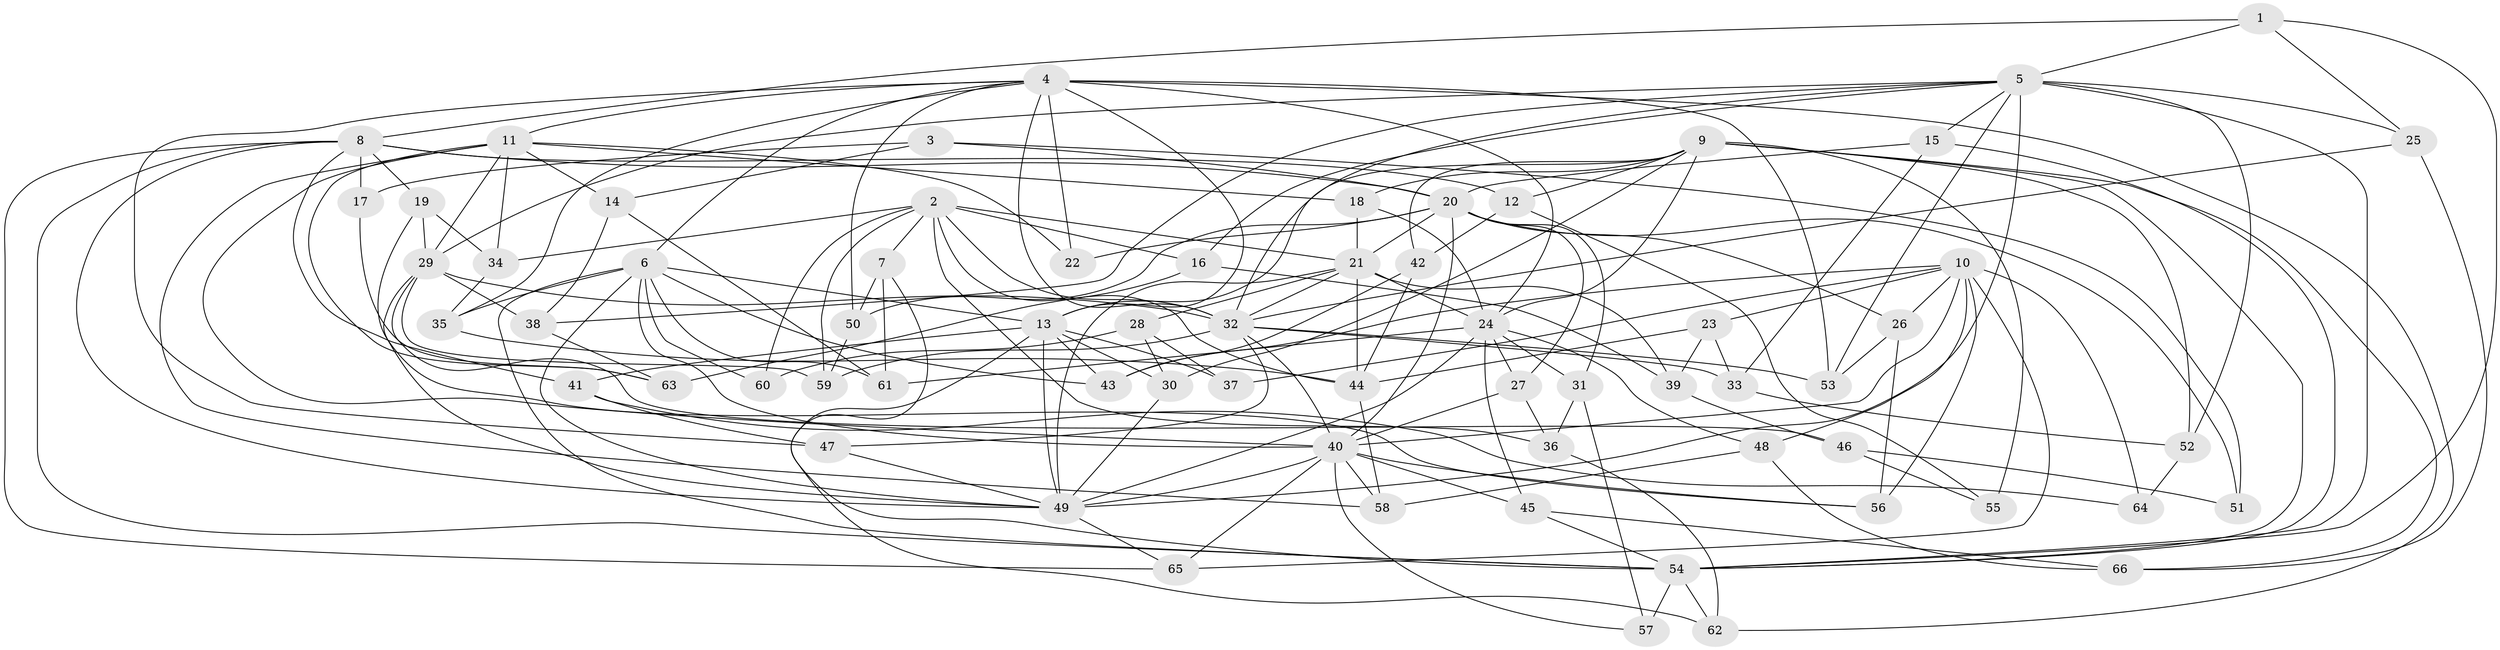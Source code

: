 // original degree distribution, {4: 1.0}
// Generated by graph-tools (version 1.1) at 2025/38/03/09/25 02:38:13]
// undirected, 66 vertices, 179 edges
graph export_dot {
graph [start="1"]
  node [color=gray90,style=filled];
  1;
  2;
  3;
  4;
  5;
  6;
  7;
  8;
  9;
  10;
  11;
  12;
  13;
  14;
  15;
  16;
  17;
  18;
  19;
  20;
  21;
  22;
  23;
  24;
  25;
  26;
  27;
  28;
  29;
  30;
  31;
  32;
  33;
  34;
  35;
  36;
  37;
  38;
  39;
  40;
  41;
  42;
  43;
  44;
  45;
  46;
  47;
  48;
  49;
  50;
  51;
  52;
  53;
  54;
  55;
  56;
  57;
  58;
  59;
  60;
  61;
  62;
  63;
  64;
  65;
  66;
  1 -- 5 [weight=1.0];
  1 -- 8 [weight=1.0];
  1 -- 25 [weight=1.0];
  1 -- 54 [weight=1.0];
  2 -- 7 [weight=1.0];
  2 -- 16 [weight=1.0];
  2 -- 21 [weight=1.0];
  2 -- 32 [weight=1.0];
  2 -- 34 [weight=1.0];
  2 -- 36 [weight=1.0];
  2 -- 44 [weight=3.0];
  2 -- 59 [weight=1.0];
  2 -- 60 [weight=2.0];
  3 -- 14 [weight=1.0];
  3 -- 17 [weight=1.0];
  3 -- 20 [weight=1.0];
  3 -- 51 [weight=1.0];
  4 -- 6 [weight=1.0];
  4 -- 11 [weight=1.0];
  4 -- 13 [weight=1.0];
  4 -- 22 [weight=1.0];
  4 -- 24 [weight=2.0];
  4 -- 32 [weight=1.0];
  4 -- 35 [weight=1.0];
  4 -- 47 [weight=1.0];
  4 -- 50 [weight=1.0];
  4 -- 53 [weight=1.0];
  4 -- 62 [weight=1.0];
  5 -- 15 [weight=1.0];
  5 -- 16 [weight=1.0];
  5 -- 25 [weight=1.0];
  5 -- 29 [weight=1.0];
  5 -- 32 [weight=2.0];
  5 -- 38 [weight=1.0];
  5 -- 49 [weight=1.0];
  5 -- 52 [weight=1.0];
  5 -- 53 [weight=1.0];
  5 -- 54 [weight=1.0];
  6 -- 13 [weight=1.0];
  6 -- 35 [weight=1.0];
  6 -- 40 [weight=1.0];
  6 -- 43 [weight=1.0];
  6 -- 49 [weight=1.0];
  6 -- 54 [weight=2.0];
  6 -- 60 [weight=1.0];
  6 -- 61 [weight=1.0];
  7 -- 50 [weight=1.0];
  7 -- 54 [weight=1.0];
  7 -- 61 [weight=1.0];
  8 -- 12 [weight=1.0];
  8 -- 17 [weight=2.0];
  8 -- 19 [weight=1.0];
  8 -- 20 [weight=1.0];
  8 -- 41 [weight=1.0];
  8 -- 49 [weight=1.0];
  8 -- 54 [weight=1.0];
  8 -- 65 [weight=1.0];
  9 -- 12 [weight=1.0];
  9 -- 13 [weight=1.0];
  9 -- 18 [weight=1.0];
  9 -- 24 [weight=2.0];
  9 -- 30 [weight=1.0];
  9 -- 42 [weight=1.0];
  9 -- 52 [weight=1.0];
  9 -- 54 [weight=1.0];
  9 -- 55 [weight=2.0];
  9 -- 66 [weight=1.0];
  10 -- 23 [weight=1.0];
  10 -- 26 [weight=1.0];
  10 -- 37 [weight=1.0];
  10 -- 40 [weight=1.0];
  10 -- 43 [weight=1.0];
  10 -- 48 [weight=1.0];
  10 -- 56 [weight=1.0];
  10 -- 64 [weight=2.0];
  10 -- 65 [weight=1.0];
  11 -- 14 [weight=1.0];
  11 -- 18 [weight=1.0];
  11 -- 22 [weight=2.0];
  11 -- 29 [weight=1.0];
  11 -- 34 [weight=1.0];
  11 -- 40 [weight=1.0];
  11 -- 58 [weight=1.0];
  11 -- 63 [weight=1.0];
  12 -- 42 [weight=1.0];
  12 -- 55 [weight=1.0];
  13 -- 30 [weight=1.0];
  13 -- 37 [weight=2.0];
  13 -- 41 [weight=1.0];
  13 -- 43 [weight=1.0];
  13 -- 49 [weight=1.0];
  13 -- 62 [weight=1.0];
  14 -- 38 [weight=1.0];
  14 -- 61 [weight=1.0];
  15 -- 20 [weight=1.0];
  15 -- 33 [weight=1.0];
  15 -- 54 [weight=1.0];
  16 -- 39 [weight=1.0];
  16 -- 63 [weight=1.0];
  17 -- 63 [weight=1.0];
  18 -- 21 [weight=1.0];
  18 -- 24 [weight=1.0];
  19 -- 29 [weight=1.0];
  19 -- 34 [weight=1.0];
  19 -- 56 [weight=1.0];
  20 -- 21 [weight=1.0];
  20 -- 22 [weight=1.0];
  20 -- 26 [weight=1.0];
  20 -- 27 [weight=1.0];
  20 -- 31 [weight=1.0];
  20 -- 40 [weight=1.0];
  20 -- 50 [weight=1.0];
  20 -- 51 [weight=2.0];
  21 -- 24 [weight=1.0];
  21 -- 28 [weight=1.0];
  21 -- 32 [weight=1.0];
  21 -- 39 [weight=1.0];
  21 -- 44 [weight=1.0];
  21 -- 49 [weight=2.0];
  23 -- 33 [weight=1.0];
  23 -- 39 [weight=1.0];
  23 -- 44 [weight=1.0];
  24 -- 27 [weight=1.0];
  24 -- 31 [weight=1.0];
  24 -- 45 [weight=1.0];
  24 -- 48 [weight=1.0];
  24 -- 49 [weight=1.0];
  24 -- 61 [weight=1.0];
  25 -- 32 [weight=1.0];
  25 -- 66 [weight=1.0];
  26 -- 53 [weight=1.0];
  26 -- 56 [weight=1.0];
  27 -- 36 [weight=1.0];
  27 -- 40 [weight=1.0];
  28 -- 30 [weight=1.0];
  28 -- 37 [weight=1.0];
  28 -- 60 [weight=1.0];
  29 -- 32 [weight=1.0];
  29 -- 38 [weight=1.0];
  29 -- 46 [weight=1.0];
  29 -- 49 [weight=1.0];
  29 -- 59 [weight=1.0];
  30 -- 49 [weight=1.0];
  31 -- 36 [weight=1.0];
  31 -- 57 [weight=1.0];
  32 -- 33 [weight=1.0];
  32 -- 40 [weight=1.0];
  32 -- 47 [weight=1.0];
  32 -- 53 [weight=1.0];
  32 -- 59 [weight=1.0];
  33 -- 52 [weight=1.0];
  34 -- 35 [weight=1.0];
  35 -- 44 [weight=1.0];
  36 -- 62 [weight=1.0];
  38 -- 63 [weight=1.0];
  39 -- 46 [weight=1.0];
  40 -- 45 [weight=1.0];
  40 -- 49 [weight=1.0];
  40 -- 56 [weight=1.0];
  40 -- 57 [weight=1.0];
  40 -- 58 [weight=1.0];
  40 -- 65 [weight=1.0];
  41 -- 47 [weight=1.0];
  41 -- 64 [weight=1.0];
  42 -- 43 [weight=1.0];
  42 -- 44 [weight=1.0];
  44 -- 58 [weight=1.0];
  45 -- 54 [weight=1.0];
  45 -- 66 [weight=1.0];
  46 -- 51 [weight=1.0];
  46 -- 55 [weight=1.0];
  47 -- 49 [weight=1.0];
  48 -- 58 [weight=1.0];
  48 -- 66 [weight=1.0];
  49 -- 65 [weight=1.0];
  50 -- 59 [weight=1.0];
  52 -- 64 [weight=1.0];
  54 -- 57 [weight=2.0];
  54 -- 62 [weight=1.0];
}
